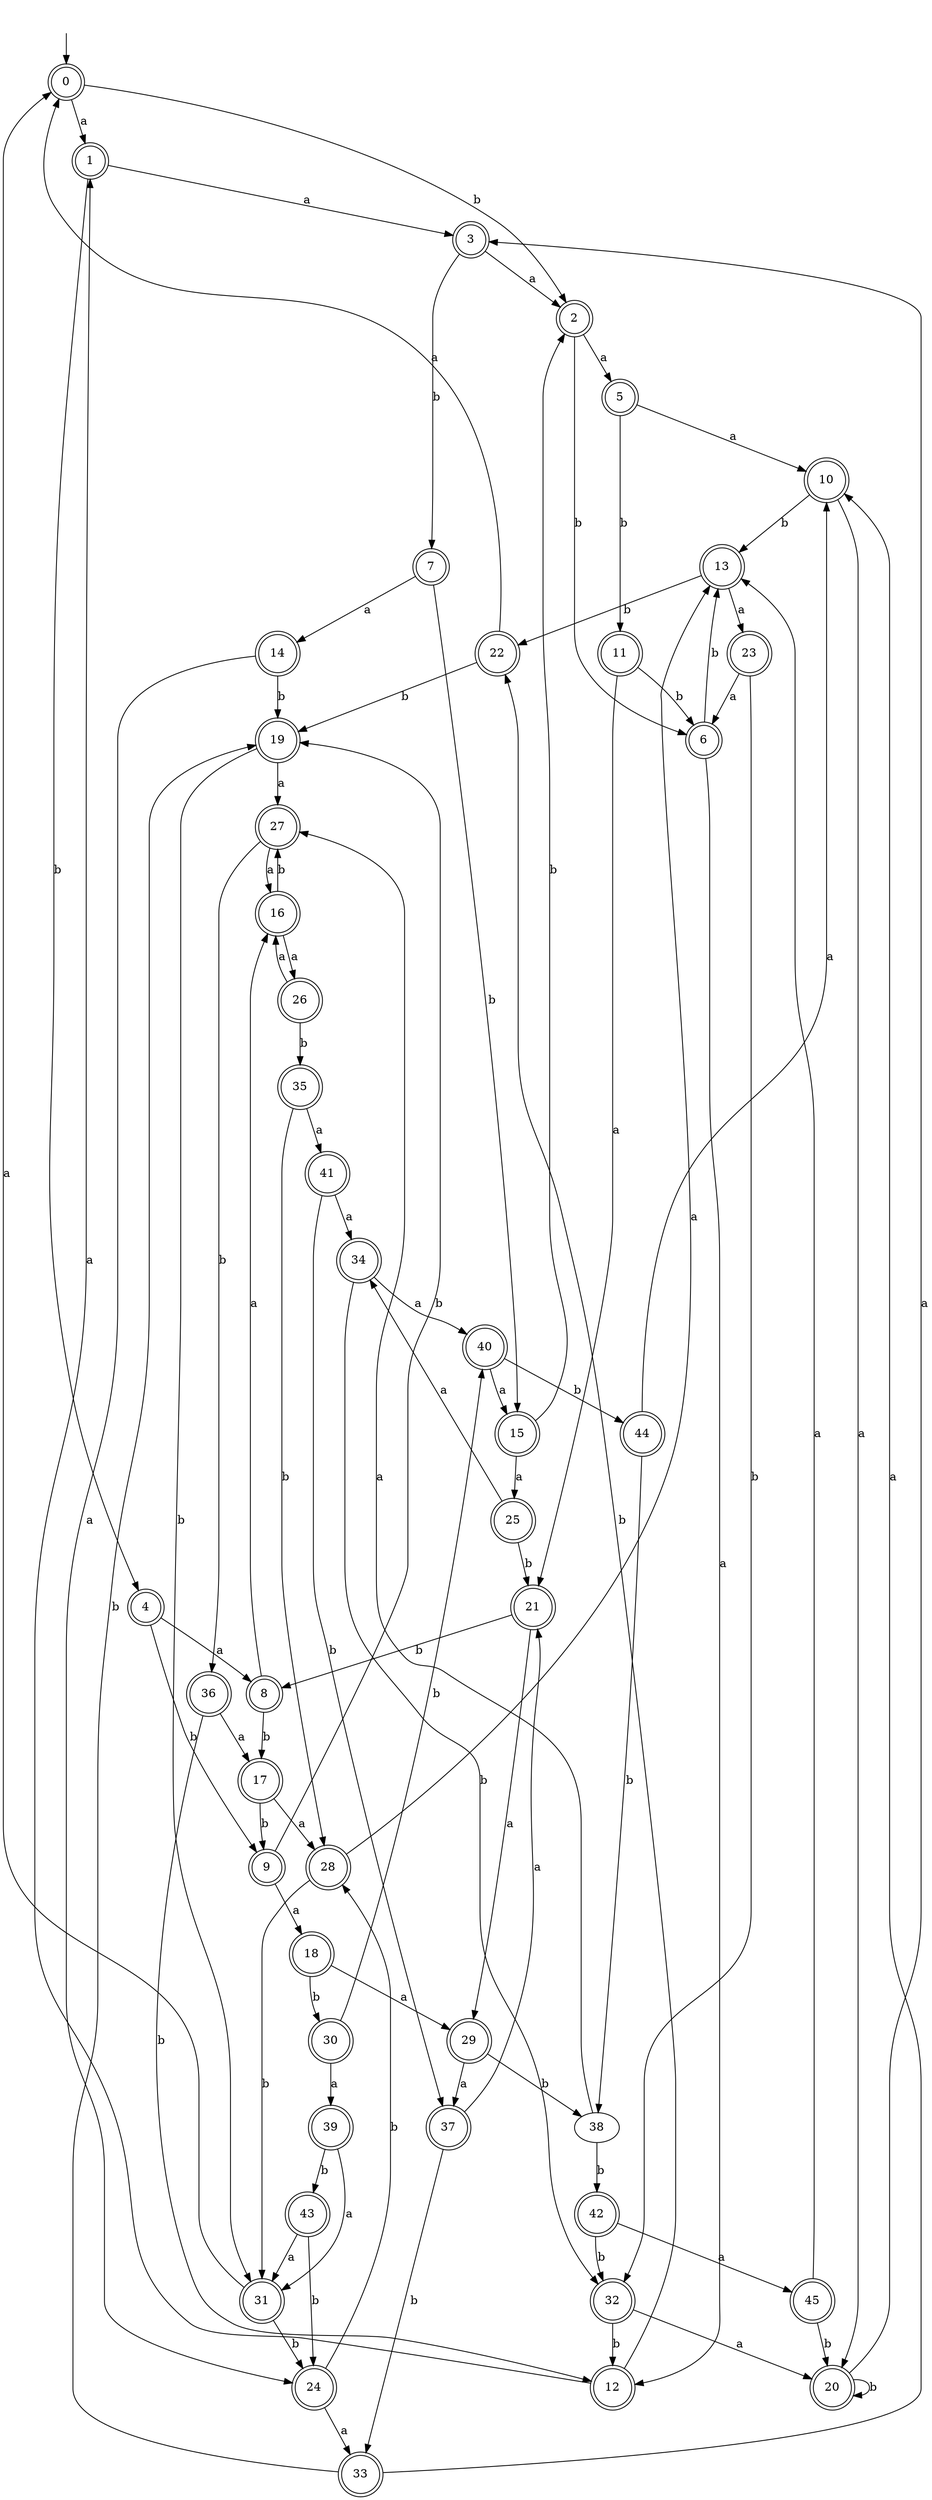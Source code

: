 digraph RandomDFA {
  __start0 [label="", shape=none];
  __start0 -> 0 [label=""];
  0 [shape=circle] [shape=doublecircle]
  0 -> 1 [label="a"]
  0 -> 2 [label="b"]
  1 [shape=doublecircle]
  1 -> 3 [label="a"]
  1 -> 4 [label="b"]
  2 [shape=doublecircle]
  2 -> 5 [label="a"]
  2 -> 6 [label="b"]
  3 [shape=doublecircle]
  3 -> 2 [label="a"]
  3 -> 7 [label="b"]
  4 [shape=doublecircle]
  4 -> 8 [label="a"]
  4 -> 9 [label="b"]
  5 [shape=doublecircle]
  5 -> 10 [label="a"]
  5 -> 11 [label="b"]
  6 [shape=doublecircle]
  6 -> 12 [label="a"]
  6 -> 13 [label="b"]
  7 [shape=doublecircle]
  7 -> 14 [label="a"]
  7 -> 15 [label="b"]
  8 [shape=doublecircle]
  8 -> 16 [label="a"]
  8 -> 17 [label="b"]
  9 [shape=doublecircle]
  9 -> 18 [label="a"]
  9 -> 19 [label="b"]
  10 [shape=doublecircle]
  10 -> 20 [label="a"]
  10 -> 13 [label="b"]
  11 [shape=doublecircle]
  11 -> 21 [label="a"]
  11 -> 6 [label="b"]
  12 [shape=doublecircle]
  12 -> 1 [label="a"]
  12 -> 22 [label="b"]
  13 [shape=doublecircle]
  13 -> 23 [label="a"]
  13 -> 22 [label="b"]
  14 [shape=doublecircle]
  14 -> 24 [label="a"]
  14 -> 19 [label="b"]
  15 [shape=doublecircle]
  15 -> 25 [label="a"]
  15 -> 2 [label="b"]
  16 [shape=doublecircle]
  16 -> 26 [label="a"]
  16 -> 27 [label="b"]
  17 [shape=doublecircle]
  17 -> 28 [label="a"]
  17 -> 9 [label="b"]
  18 [shape=doublecircle]
  18 -> 29 [label="a"]
  18 -> 30 [label="b"]
  19 [shape=doublecircle]
  19 -> 27 [label="a"]
  19 -> 31 [label="b"]
  20 [shape=doublecircle]
  20 -> 3 [label="a"]
  20 -> 20 [label="b"]
  21 [shape=doublecircle]
  21 -> 29 [label="a"]
  21 -> 8 [label="b"]
  22 [shape=doublecircle]
  22 -> 0 [label="a"]
  22 -> 19 [label="b"]
  23 [shape=doublecircle]
  23 -> 6 [label="a"]
  23 -> 32 [label="b"]
  24 [shape=doublecircle]
  24 -> 33 [label="a"]
  24 -> 28 [label="b"]
  25 [shape=doublecircle]
  25 -> 34 [label="a"]
  25 -> 21 [label="b"]
  26 [shape=doublecircle]
  26 -> 16 [label="a"]
  26 -> 35 [label="b"]
  27 [shape=doublecircle]
  27 -> 16 [label="a"]
  27 -> 36 [label="b"]
  28 [shape=doublecircle]
  28 -> 13 [label="a"]
  28 -> 31 [label="b"]
  29 [shape=doublecircle]
  29 -> 37 [label="a"]
  29 -> 38 [label="b"]
  30 [shape=doublecircle]
  30 -> 39 [label="a"]
  30 -> 40 [label="b"]
  31 [shape=doublecircle]
  31 -> 0 [label="a"]
  31 -> 24 [label="b"]
  32 [shape=doublecircle]
  32 -> 20 [label="a"]
  32 -> 12 [label="b"]
  33 [shape=doublecircle]
  33 -> 10 [label="a"]
  33 -> 19 [label="b"]
  34 [shape=doublecircle]
  34 -> 40 [label="a"]
  34 -> 32 [label="b"]
  35 [shape=doublecircle]
  35 -> 41 [label="a"]
  35 -> 28 [label="b"]
  36 [shape=doublecircle]
  36 -> 17 [label="a"]
  36 -> 12 [label="b"]
  37 [shape=doublecircle]
  37 -> 21 [label="a"]
  37 -> 33 [label="b"]
  38
  38 -> 27 [label="a"]
  38 -> 42 [label="b"]
  39 [shape=doublecircle]
  39 -> 31 [label="a"]
  39 -> 43 [label="b"]
  40 [shape=doublecircle]
  40 -> 15 [label="a"]
  40 -> 44 [label="b"]
  41 [shape=doublecircle]
  41 -> 34 [label="a"]
  41 -> 37 [label="b"]
  42 [shape=doublecircle]
  42 -> 45 [label="a"]
  42 -> 32 [label="b"]
  43 [shape=doublecircle]
  43 -> 31 [label="a"]
  43 -> 24 [label="b"]
  44 [shape=doublecircle]
  44 -> 10 [label="a"]
  44 -> 38 [label="b"]
  45 [shape=doublecircle]
  45 -> 13 [label="a"]
  45 -> 20 [label="b"]
}
